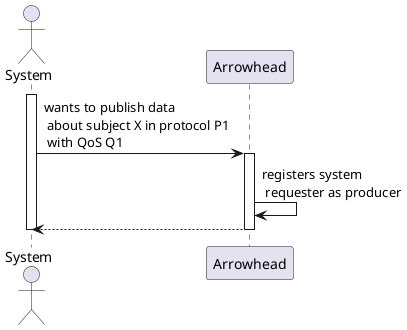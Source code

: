 @startuml

actor System as usr
participant Arrowhead as ah

activate usr
usr -> ah : wants to publish data \n about subject X in protocol P1 \n with QoS Q1
activate ah
ah -> ah : registers system \n requester as producer
ah --> usr :
deactivate ah
deactivate usr

@enduml